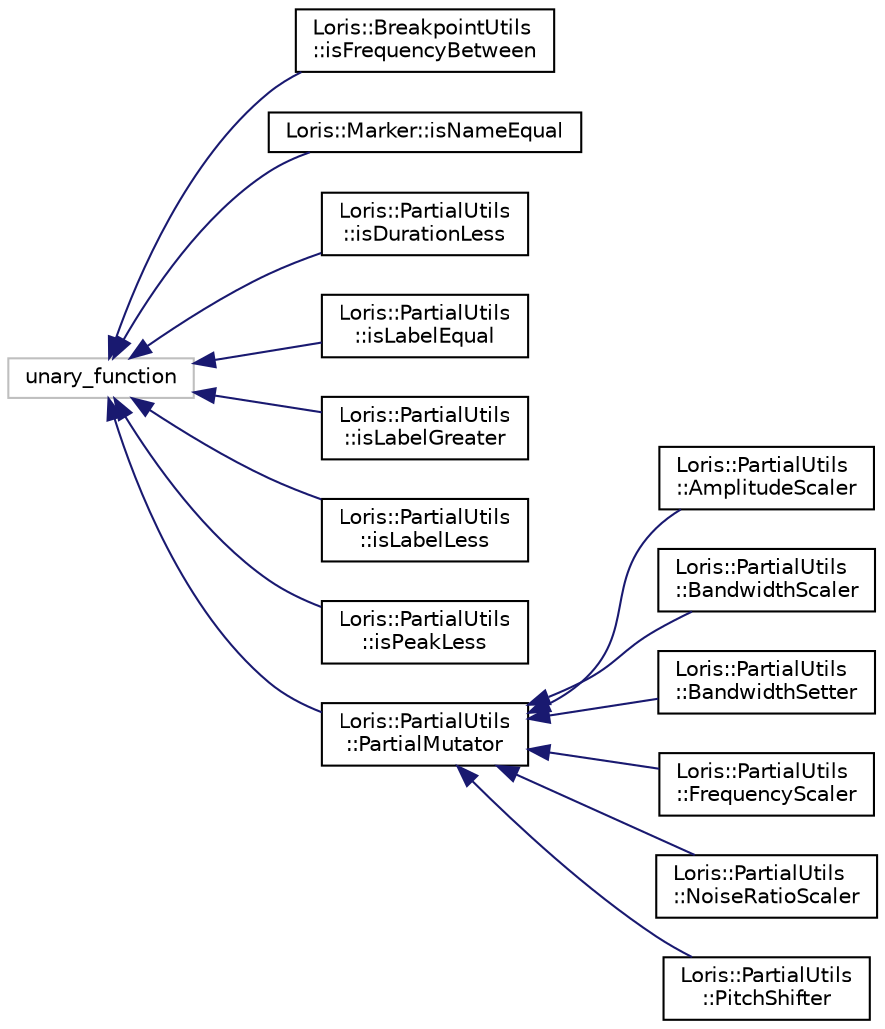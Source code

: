 digraph "Graphical Class Hierarchy"
{
 // LATEX_PDF_SIZE
  edge [fontname="Helvetica",fontsize="10",labelfontname="Helvetica",labelfontsize="10"];
  node [fontname="Helvetica",fontsize="10",shape=record];
  rankdir="LR";
  Node1 [label="unary_function",height=0.2,width=0.4,color="grey75", fillcolor="white", style="filled",tooltip=" "];
  Node1 -> Node0 [dir="back",color="midnightblue",fontsize="10",style="solid",fontname="Helvetica"];
  Node0 [label="Loris::BreakpointUtils\l::isFrequencyBetween",height=0.2,width=0.4,color="black", fillcolor="white", style="filled",URL="$a00123.html",tooltip=" "];
  Node1 -> Node3 [dir="back",color="midnightblue",fontsize="10",style="solid",fontname="Helvetica"];
  Node3 [label="Loris::Marker::isNameEqual",height=0.2,width=0.4,color="black", fillcolor="white", style="filled",URL="$a00219.html",tooltip=" "];
  Node1 -> Node4 [dir="back",color="midnightblue",fontsize="10",style="solid",fontname="Helvetica"];
  Node4 [label="Loris::PartialUtils\l::isDurationLess",height=0.2,width=0.4,color="black", fillcolor="white", style="filled",URL="$a00291.html",tooltip=" "];
  Node1 -> Node5 [dir="back",color="midnightblue",fontsize="10",style="solid",fontname="Helvetica"];
  Node5 [label="Loris::PartialUtils\l::isLabelEqual",height=0.2,width=0.4,color="black", fillcolor="white", style="filled",URL="$a00295.html",tooltip=" "];
  Node1 -> Node6 [dir="back",color="midnightblue",fontsize="10",style="solid",fontname="Helvetica"];
  Node6 [label="Loris::PartialUtils\l::isLabelGreater",height=0.2,width=0.4,color="black", fillcolor="white", style="filled",URL="$a00299.html",tooltip=" "];
  Node1 -> Node7 [dir="back",color="midnightblue",fontsize="10",style="solid",fontname="Helvetica"];
  Node7 [label="Loris::PartialUtils\l::isLabelLess",height=0.2,width=0.4,color="black", fillcolor="white", style="filled",URL="$a00303.html",tooltip=" "];
  Node1 -> Node8 [dir="back",color="midnightblue",fontsize="10",style="solid",fontname="Helvetica"];
  Node8 [label="Loris::PartialUtils\l::isPeakLess",height=0.2,width=0.4,color="black", fillcolor="white", style="filled",URL="$a00307.html",tooltip=" "];
  Node1 -> Node9 [dir="back",color="midnightblue",fontsize="10",style="solid",fontname="Helvetica"];
  Node9 [label="Loris::PartialUtils\l::PartialMutator",height=0.2,width=0.4,color="black", fillcolor="white", style="filled",URL="$a00255.html",tooltip=" "];
  Node9 -> Node10 [dir="back",color="midnightblue",fontsize="10",style="solid",fontname="Helvetica"];
  Node10 [label="Loris::PartialUtils\l::AmplitudeScaler",height=0.2,width=0.4,color="black", fillcolor="white", style="filled",URL="$a00259.html",tooltip=" "];
  Node9 -> Node11 [dir="back",color="midnightblue",fontsize="10",style="solid",fontname="Helvetica"];
  Node11 [label="Loris::PartialUtils\l::BandwidthScaler",height=0.2,width=0.4,color="black", fillcolor="white", style="filled",URL="$a00263.html",tooltip=" "];
  Node9 -> Node12 [dir="back",color="midnightblue",fontsize="10",style="solid",fontname="Helvetica"];
  Node12 [label="Loris::PartialUtils\l::BandwidthSetter",height=0.2,width=0.4,color="black", fillcolor="white", style="filled",URL="$a00267.html",tooltip=" "];
  Node9 -> Node13 [dir="back",color="midnightblue",fontsize="10",style="solid",fontname="Helvetica"];
  Node13 [label="Loris::PartialUtils\l::FrequencyScaler",height=0.2,width=0.4,color="black", fillcolor="white", style="filled",URL="$a00271.html",tooltip=" "];
  Node9 -> Node14 [dir="back",color="midnightblue",fontsize="10",style="solid",fontname="Helvetica"];
  Node14 [label="Loris::PartialUtils\l::NoiseRatioScaler",height=0.2,width=0.4,color="black", fillcolor="white", style="filled",URL="$a00275.html",tooltip=" "];
  Node9 -> Node15 [dir="back",color="midnightblue",fontsize="10",style="solid",fontname="Helvetica"];
  Node15 [label="Loris::PartialUtils\l::PitchShifter",height=0.2,width=0.4,color="black", fillcolor="white", style="filled",URL="$a00279.html",tooltip=" "];
}
